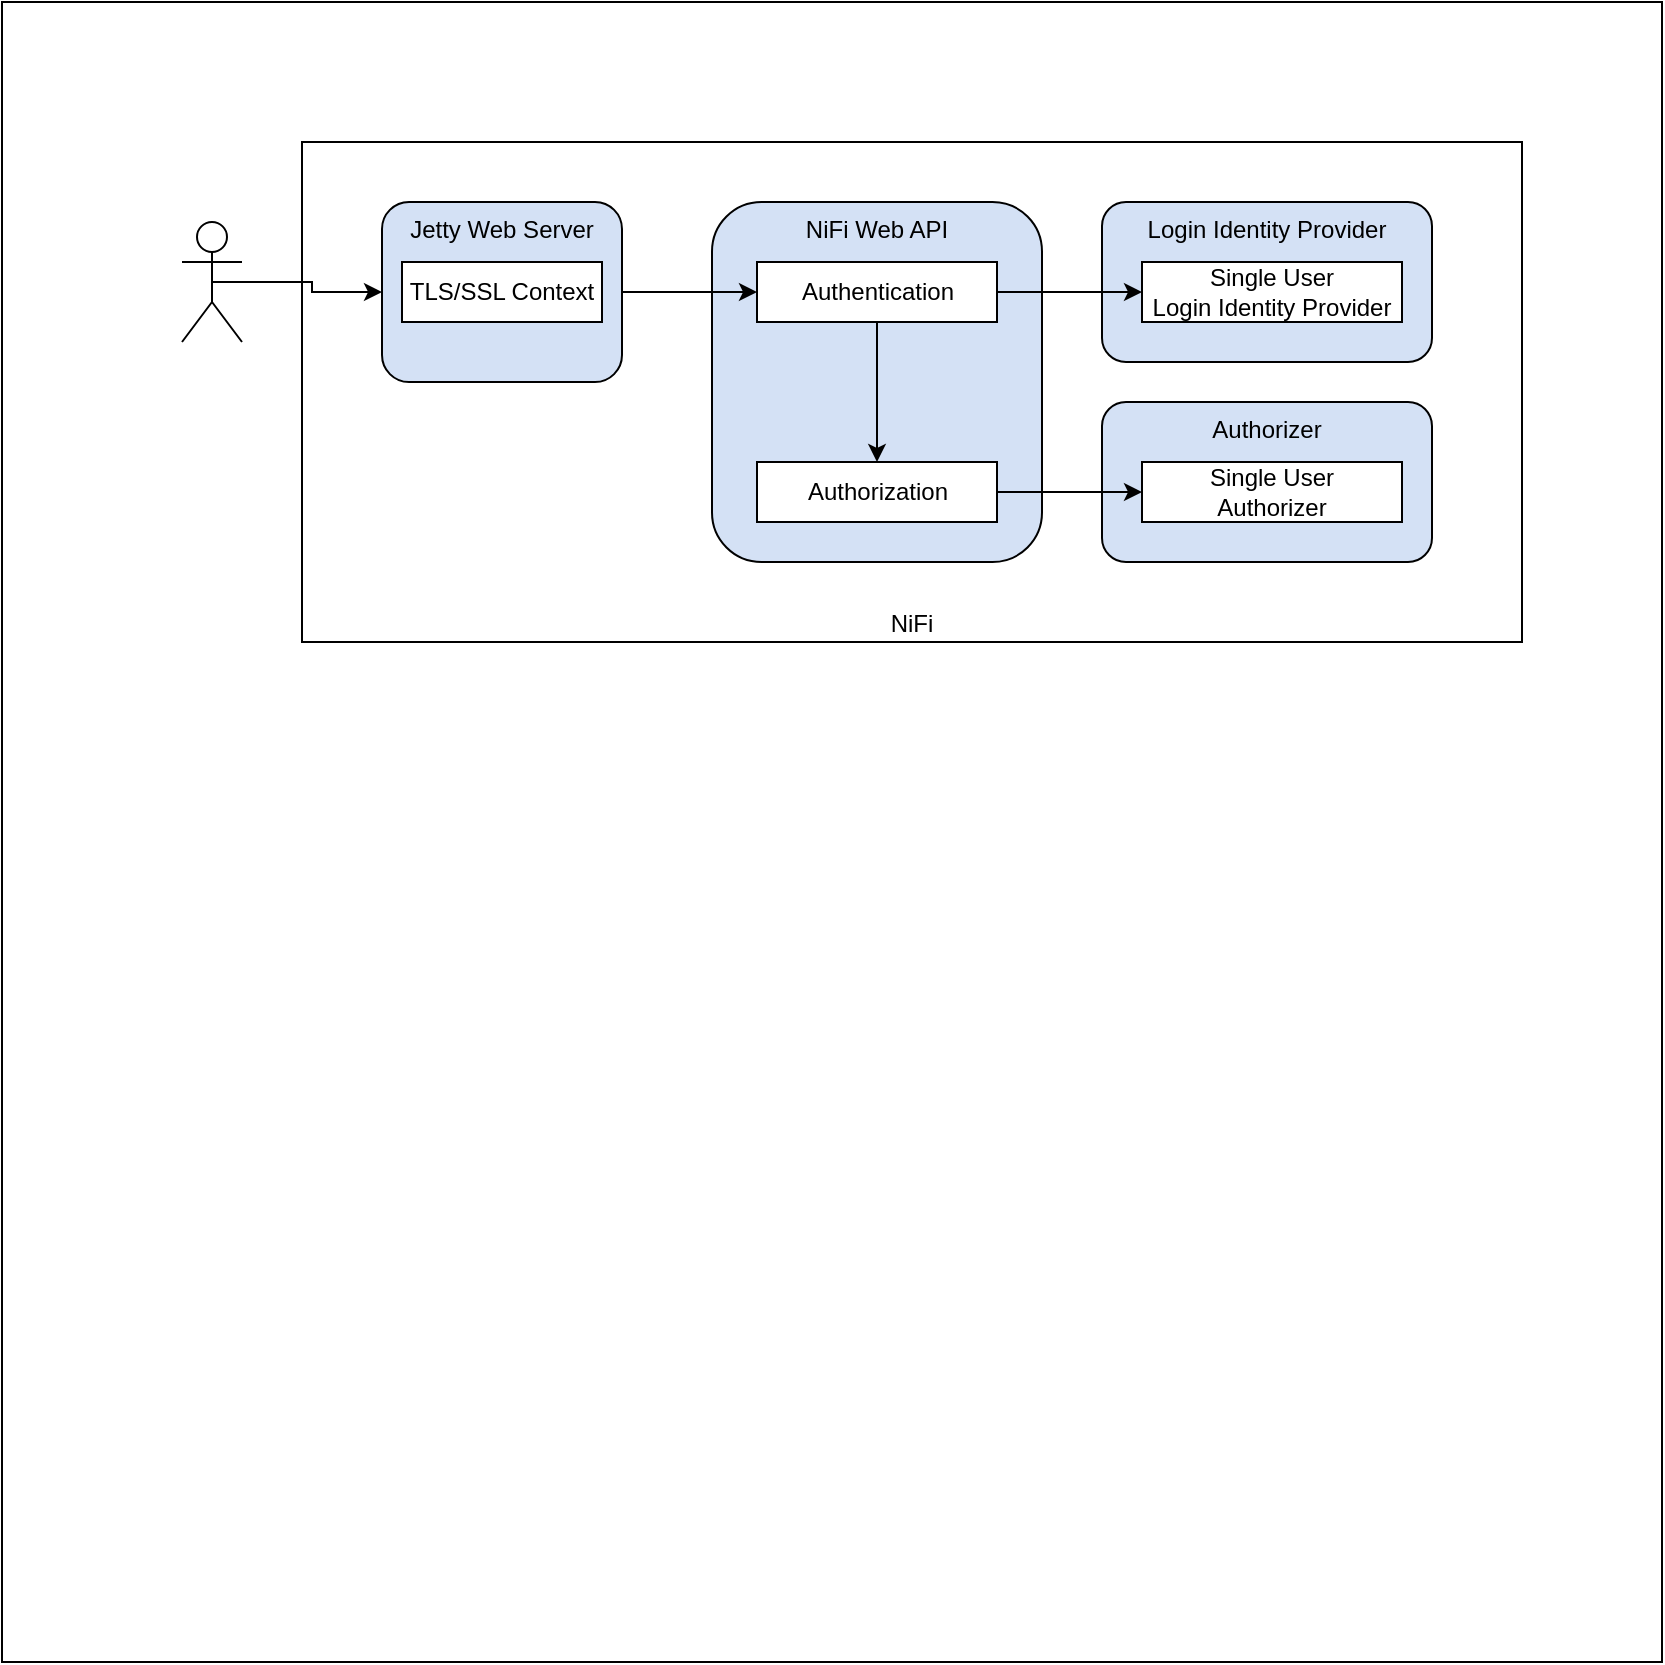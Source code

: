 <mxfile version="14.6.13" type="device"><diagram id="xi3-shY-swmJR5Qh76IW" name="Secure by Default"><mxGraphModel dx="1106" dy="900" grid="1" gridSize="10" guides="1" tooltips="1" connect="1" arrows="1" fold="1" page="1" pageScale="1" pageWidth="850" pageHeight="1100" math="0" shadow="0"><root><mxCell id="0"/><mxCell id="1" parent="0"/><mxCell id="z3KodrVIEXrBJtgnskob-2" value="" style="whiteSpace=wrap;html=1;aspect=fixed;" vertex="1" parent="1"><mxGeometry x="10" y="50" width="830" height="830" as="geometry"/></mxCell><mxCell id="z3KodrVIEXrBJtgnskob-3" value="" style="shape=umlActor;verticalLabelPosition=bottom;verticalAlign=top;html=1;outlineConnect=0;" vertex="1" parent="1"><mxGeometry x="100" y="160" width="30" height="60" as="geometry"/></mxCell><mxCell id="z3KodrVIEXrBJtgnskob-4" value="NiFi" style="rounded=0;whiteSpace=wrap;html=1;verticalAlign=bottom;" vertex="1" parent="1"><mxGeometry x="160" y="120" width="610" height="250" as="geometry"/></mxCell><mxCell id="z3KodrVIEXrBJtgnskob-5" value="Jetty Web Server" style="rounded=1;whiteSpace=wrap;html=1;verticalAlign=top;fillColor=#D4E1F5;" vertex="1" parent="1"><mxGeometry x="200" y="150" width="120" height="90" as="geometry"/></mxCell><mxCell id="z3KodrVIEXrBJtgnskob-6" value="NiFi Web API" style="rounded=1;whiteSpace=wrap;html=1;verticalAlign=top;fillColor=#D4E1F5;" vertex="1" parent="1"><mxGeometry x="365" y="150" width="165" height="180" as="geometry"/></mxCell><mxCell id="z3KodrVIEXrBJtgnskob-18" style="edgeStyle=orthogonalEdgeStyle;rounded=0;orthogonalLoop=1;jettySize=auto;html=1;exitX=0.5;exitY=1;exitDx=0;exitDy=0;" edge="1" parent="1" source="z3KodrVIEXrBJtgnskob-7" target="z3KodrVIEXrBJtgnskob-8"><mxGeometry relative="1" as="geometry"/></mxCell><mxCell id="z3KodrVIEXrBJtgnskob-7" value="Authentication" style="rounded=0;whiteSpace=wrap;html=1;" vertex="1" parent="1"><mxGeometry x="387.5" y="180" width="120" height="30" as="geometry"/></mxCell><mxCell id="z3KodrVIEXrBJtgnskob-8" value="Authorization" style="rounded=0;whiteSpace=wrap;html=1;" vertex="1" parent="1"><mxGeometry x="387.5" y="280" width="120" height="30" as="geometry"/></mxCell><mxCell id="z3KodrVIEXrBJtgnskob-9" value="Login Identity Provider" style="rounded=1;whiteSpace=wrap;html=1;verticalAlign=top;fillColor=#D4E1F5;" vertex="1" parent="1"><mxGeometry x="560" y="150" width="165" height="80" as="geometry"/></mxCell><mxCell id="z3KodrVIEXrBJtgnskob-10" value="Single User &lt;br&gt;Login Identity Provider" style="rounded=0;whiteSpace=wrap;html=1;" vertex="1" parent="1"><mxGeometry x="580" y="180" width="130" height="30" as="geometry"/></mxCell><mxCell id="z3KodrVIEXrBJtgnskob-11" value="Authorizer" style="rounded=1;whiteSpace=wrap;html=1;verticalAlign=top;fillColor=#D4E1F5;" vertex="1" parent="1"><mxGeometry x="560" y="250" width="165" height="80" as="geometry"/></mxCell><mxCell id="z3KodrVIEXrBJtgnskob-12" value="Single User&lt;br&gt;Authorizer" style="rounded=0;whiteSpace=wrap;html=1;" vertex="1" parent="1"><mxGeometry x="580" y="280" width="130" height="30" as="geometry"/></mxCell><mxCell id="z3KodrVIEXrBJtgnskob-13" value="TLS/SSL Context" style="rounded=0;whiteSpace=wrap;html=1;" vertex="1" parent="1"><mxGeometry x="210" y="180" width="100" height="30" as="geometry"/></mxCell><mxCell id="z3KodrVIEXrBJtgnskob-15" style="edgeStyle=orthogonalEdgeStyle;rounded=0;orthogonalLoop=1;jettySize=auto;html=1;exitX=0.5;exitY=0.5;exitDx=0;exitDy=0;exitPerimeter=0;entryX=0;entryY=0.5;entryDx=0;entryDy=0;" edge="1" parent="1" source="z3KodrVIEXrBJtgnskob-3" target="z3KodrVIEXrBJtgnskob-5"><mxGeometry relative="1" as="geometry"/></mxCell><mxCell id="z3KodrVIEXrBJtgnskob-16" value="" style="endArrow=classic;html=1;exitX=1;exitY=0.5;exitDx=0;exitDy=0;entryX=0;entryY=0.5;entryDx=0;entryDy=0;" edge="1" parent="1" source="z3KodrVIEXrBJtgnskob-5" target="z3KodrVIEXrBJtgnskob-7"><mxGeometry width="50" height="50" relative="1" as="geometry"><mxPoint x="370" y="420" as="sourcePoint"/><mxPoint x="420" y="370" as="targetPoint"/></mxGeometry></mxCell><mxCell id="z3KodrVIEXrBJtgnskob-17" style="edgeStyle=orthogonalEdgeStyle;rounded=0;orthogonalLoop=1;jettySize=auto;html=1;exitX=1;exitY=0.5;exitDx=0;exitDy=0;entryX=0;entryY=0.5;entryDx=0;entryDy=0;" edge="1" parent="1" source="z3KodrVIEXrBJtgnskob-7" target="z3KodrVIEXrBJtgnskob-10"><mxGeometry relative="1" as="geometry"/></mxCell><mxCell id="z3KodrVIEXrBJtgnskob-19" style="edgeStyle=orthogonalEdgeStyle;rounded=0;orthogonalLoop=1;jettySize=auto;html=1;exitX=1;exitY=0.5;exitDx=0;exitDy=0;entryX=0;entryY=0.5;entryDx=0;entryDy=0;" edge="1" parent="1" source="z3KodrVIEXrBJtgnskob-8" target="z3KodrVIEXrBJtgnskob-12"><mxGeometry relative="1" as="geometry"/></mxCell></root></mxGraphModel></diagram></mxfile>